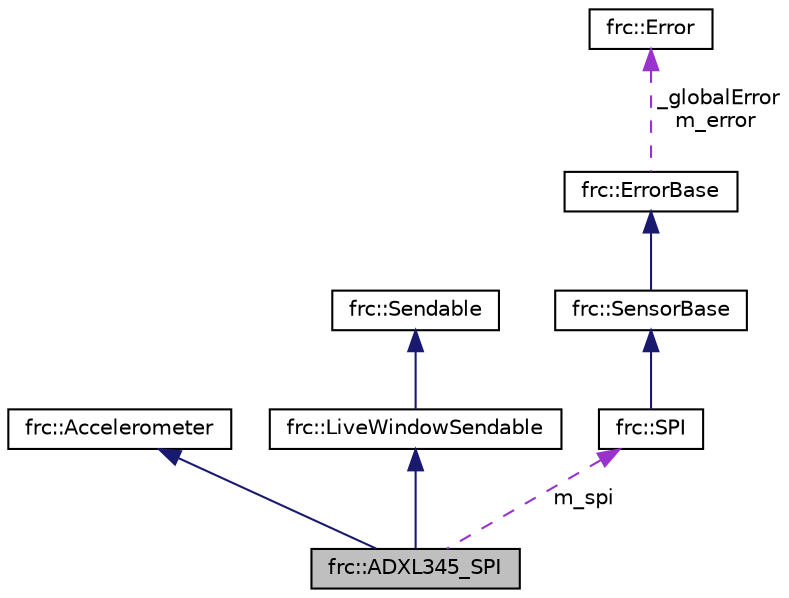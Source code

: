 digraph "frc::ADXL345_SPI"
{
  edge [fontname="Helvetica",fontsize="10",labelfontname="Helvetica",labelfontsize="10"];
  node [fontname="Helvetica",fontsize="10",shape=record];
  Node1 [label="frc::ADXL345_SPI",height=0.2,width=0.4,color="black", fillcolor="grey75", style="filled", fontcolor="black"];
  Node2 -> Node1 [dir="back",color="midnightblue",fontsize="10",style="solid",fontname="Helvetica"];
  Node2 [label="frc::Accelerometer",height=0.2,width=0.4,color="black", fillcolor="white", style="filled",URL="$classfrc_1_1Accelerometer.html",tooltip="Interface for 3-axis accelerometers. "];
  Node3 -> Node1 [dir="back",color="midnightblue",fontsize="10",style="solid",fontname="Helvetica"];
  Node3 [label="frc::LiveWindowSendable",height=0.2,width=0.4,color="black", fillcolor="white", style="filled",URL="$classfrc_1_1LiveWindowSendable.html",tooltip="Live Window Sendable is a special type of object sendable to the live window. "];
  Node4 -> Node3 [dir="back",color="midnightblue",fontsize="10",style="solid",fontname="Helvetica"];
  Node4 [label="frc::Sendable",height=0.2,width=0.4,color="black", fillcolor="white", style="filled",URL="$classfrc_1_1Sendable.html"];
  Node5 -> Node1 [dir="back",color="darkorchid3",fontsize="10",style="dashed",label=" m_spi" ,fontname="Helvetica"];
  Node5 [label="frc::SPI",height=0.2,width=0.4,color="black", fillcolor="white", style="filled",URL="$classfrc_1_1SPI.html",tooltip="SPI bus interface class. "];
  Node6 -> Node5 [dir="back",color="midnightblue",fontsize="10",style="solid",fontname="Helvetica"];
  Node6 [label="frc::SensorBase",height=0.2,width=0.4,color="black", fillcolor="white", style="filled",URL="$classfrc_1_1SensorBase.html",tooltip="Base class for all sensors. "];
  Node7 -> Node6 [dir="back",color="midnightblue",fontsize="10",style="solid",fontname="Helvetica"];
  Node7 [label="frc::ErrorBase",height=0.2,width=0.4,color="black", fillcolor="white", style="filled",URL="$classfrc_1_1ErrorBase.html",tooltip="Base class for most objects. "];
  Node8 -> Node7 [dir="back",color="darkorchid3",fontsize="10",style="dashed",label=" _globalError\nm_error" ,fontname="Helvetica"];
  Node8 [label="frc::Error",height=0.2,width=0.4,color="black", fillcolor="white", style="filled",URL="$classfrc_1_1Error.html",tooltip="Error object represents a library error. "];
}
